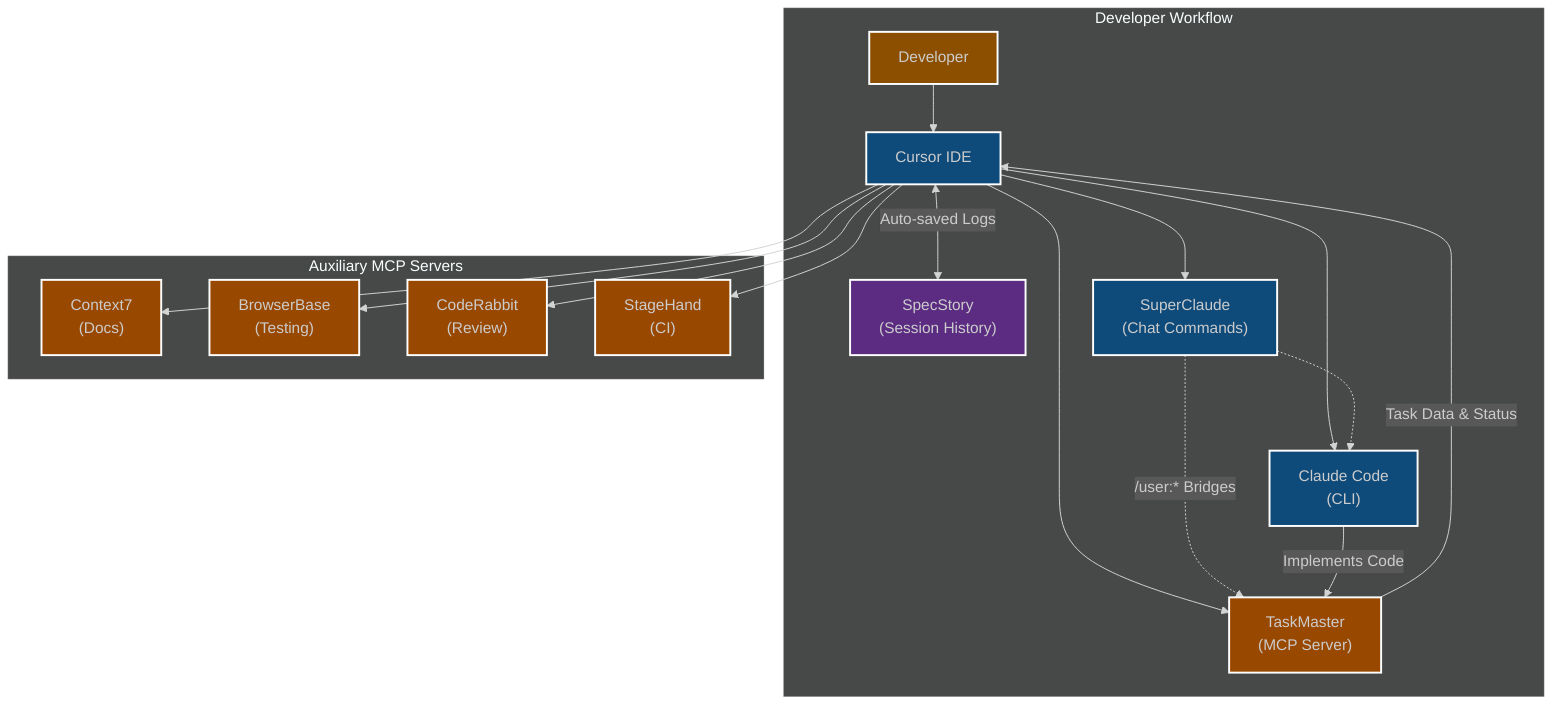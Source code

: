 %%{init: {"theme":"dark"}}%%
graph TD
  subgraph "Developer Workflow"
    developer["Developer"]:::role
    cursor["Cursor IDE"]:::tool
    specstory["SpecStory<br/>(Session History)"]:::aux
    superclaude["SuperClaude<br/>(Chat Commands)"]:::tool
    claudeCode["Claude Code<br/>(CLI)"]:::tool
    taskmaster["TaskMaster<br/>(MCP Server)"]:::server
  end

  subgraph "Auxiliary MCP Servers"
    context7["Context7<br/>(Docs)"]:::server
    browserbase["BrowserBase<br/>(Testing)"]:::server
    coderabbit["CodeRabbit<br/>(Review)"]:::server
    stagehand["StageHand<br/>(CI)"]:::server
  end

  developer --> cursor
  cursor --> superclaude
  cursor --> taskmaster
  cursor --> claudeCode
  cursor <-->|"Auto-saved Logs"| specstory
  superclaude -.->|"/user:* Bridges"| taskmaster
  superclaude -.-> claudeCode
  claudeCode -->|"Implements Code"| taskmaster
  taskmaster -->|"Task Data & Status"| cursor
  cursor --> context7
  cursor --> browserbase
  cursor --> coderabbit
  cursor --> stagehand

  classDef role fill:#8c4f00,stroke:#ffffff,stroke-width:2px;
  classDef tool fill:#0e4a7a,stroke:#ffffff,stroke-width:2px;
  classDef aux fill:#5b2c82,stroke:#ffffff,stroke-width:2px;
  classDef server fill:#994800,stroke:#ffffff,stroke-width:2px;

  class developer role;
  class cursor,superclaude,claudeCode tool;
  class specstory aux;
  class taskmaster,context7,browserbase,coderabbit,stagehand server;